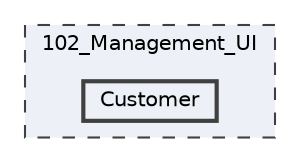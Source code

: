 digraph "102_Management_UI/Customer"
{
 // LATEX_PDF_SIZE
  bgcolor="transparent";
  edge [fontname=Helvetica,fontsize=10,labelfontname=Helvetica,labelfontsize=10];
  node [fontname=Helvetica,fontsize=10,shape=box,height=0.2,width=0.4];
  compound=true
  subgraph clusterdir_67283547f217afe6ef6cbb1c0dcde049 {
    graph [ bgcolor="#edf0f7", pencolor="grey25", label="102_Management_UI", fontname=Helvetica,fontsize=10 style="filled,dashed", URL="dir_67283547f217afe6ef6cbb1c0dcde049.html",tooltip=""]
  dir_12b64ae1f7168cfaee6dc5b390d1e7f1 [label="Customer", fillcolor="#edf0f7", color="grey25", style="filled,bold", URL="dir_12b64ae1f7168cfaee6dc5b390d1e7f1.html",tooltip=""];
  }
}
